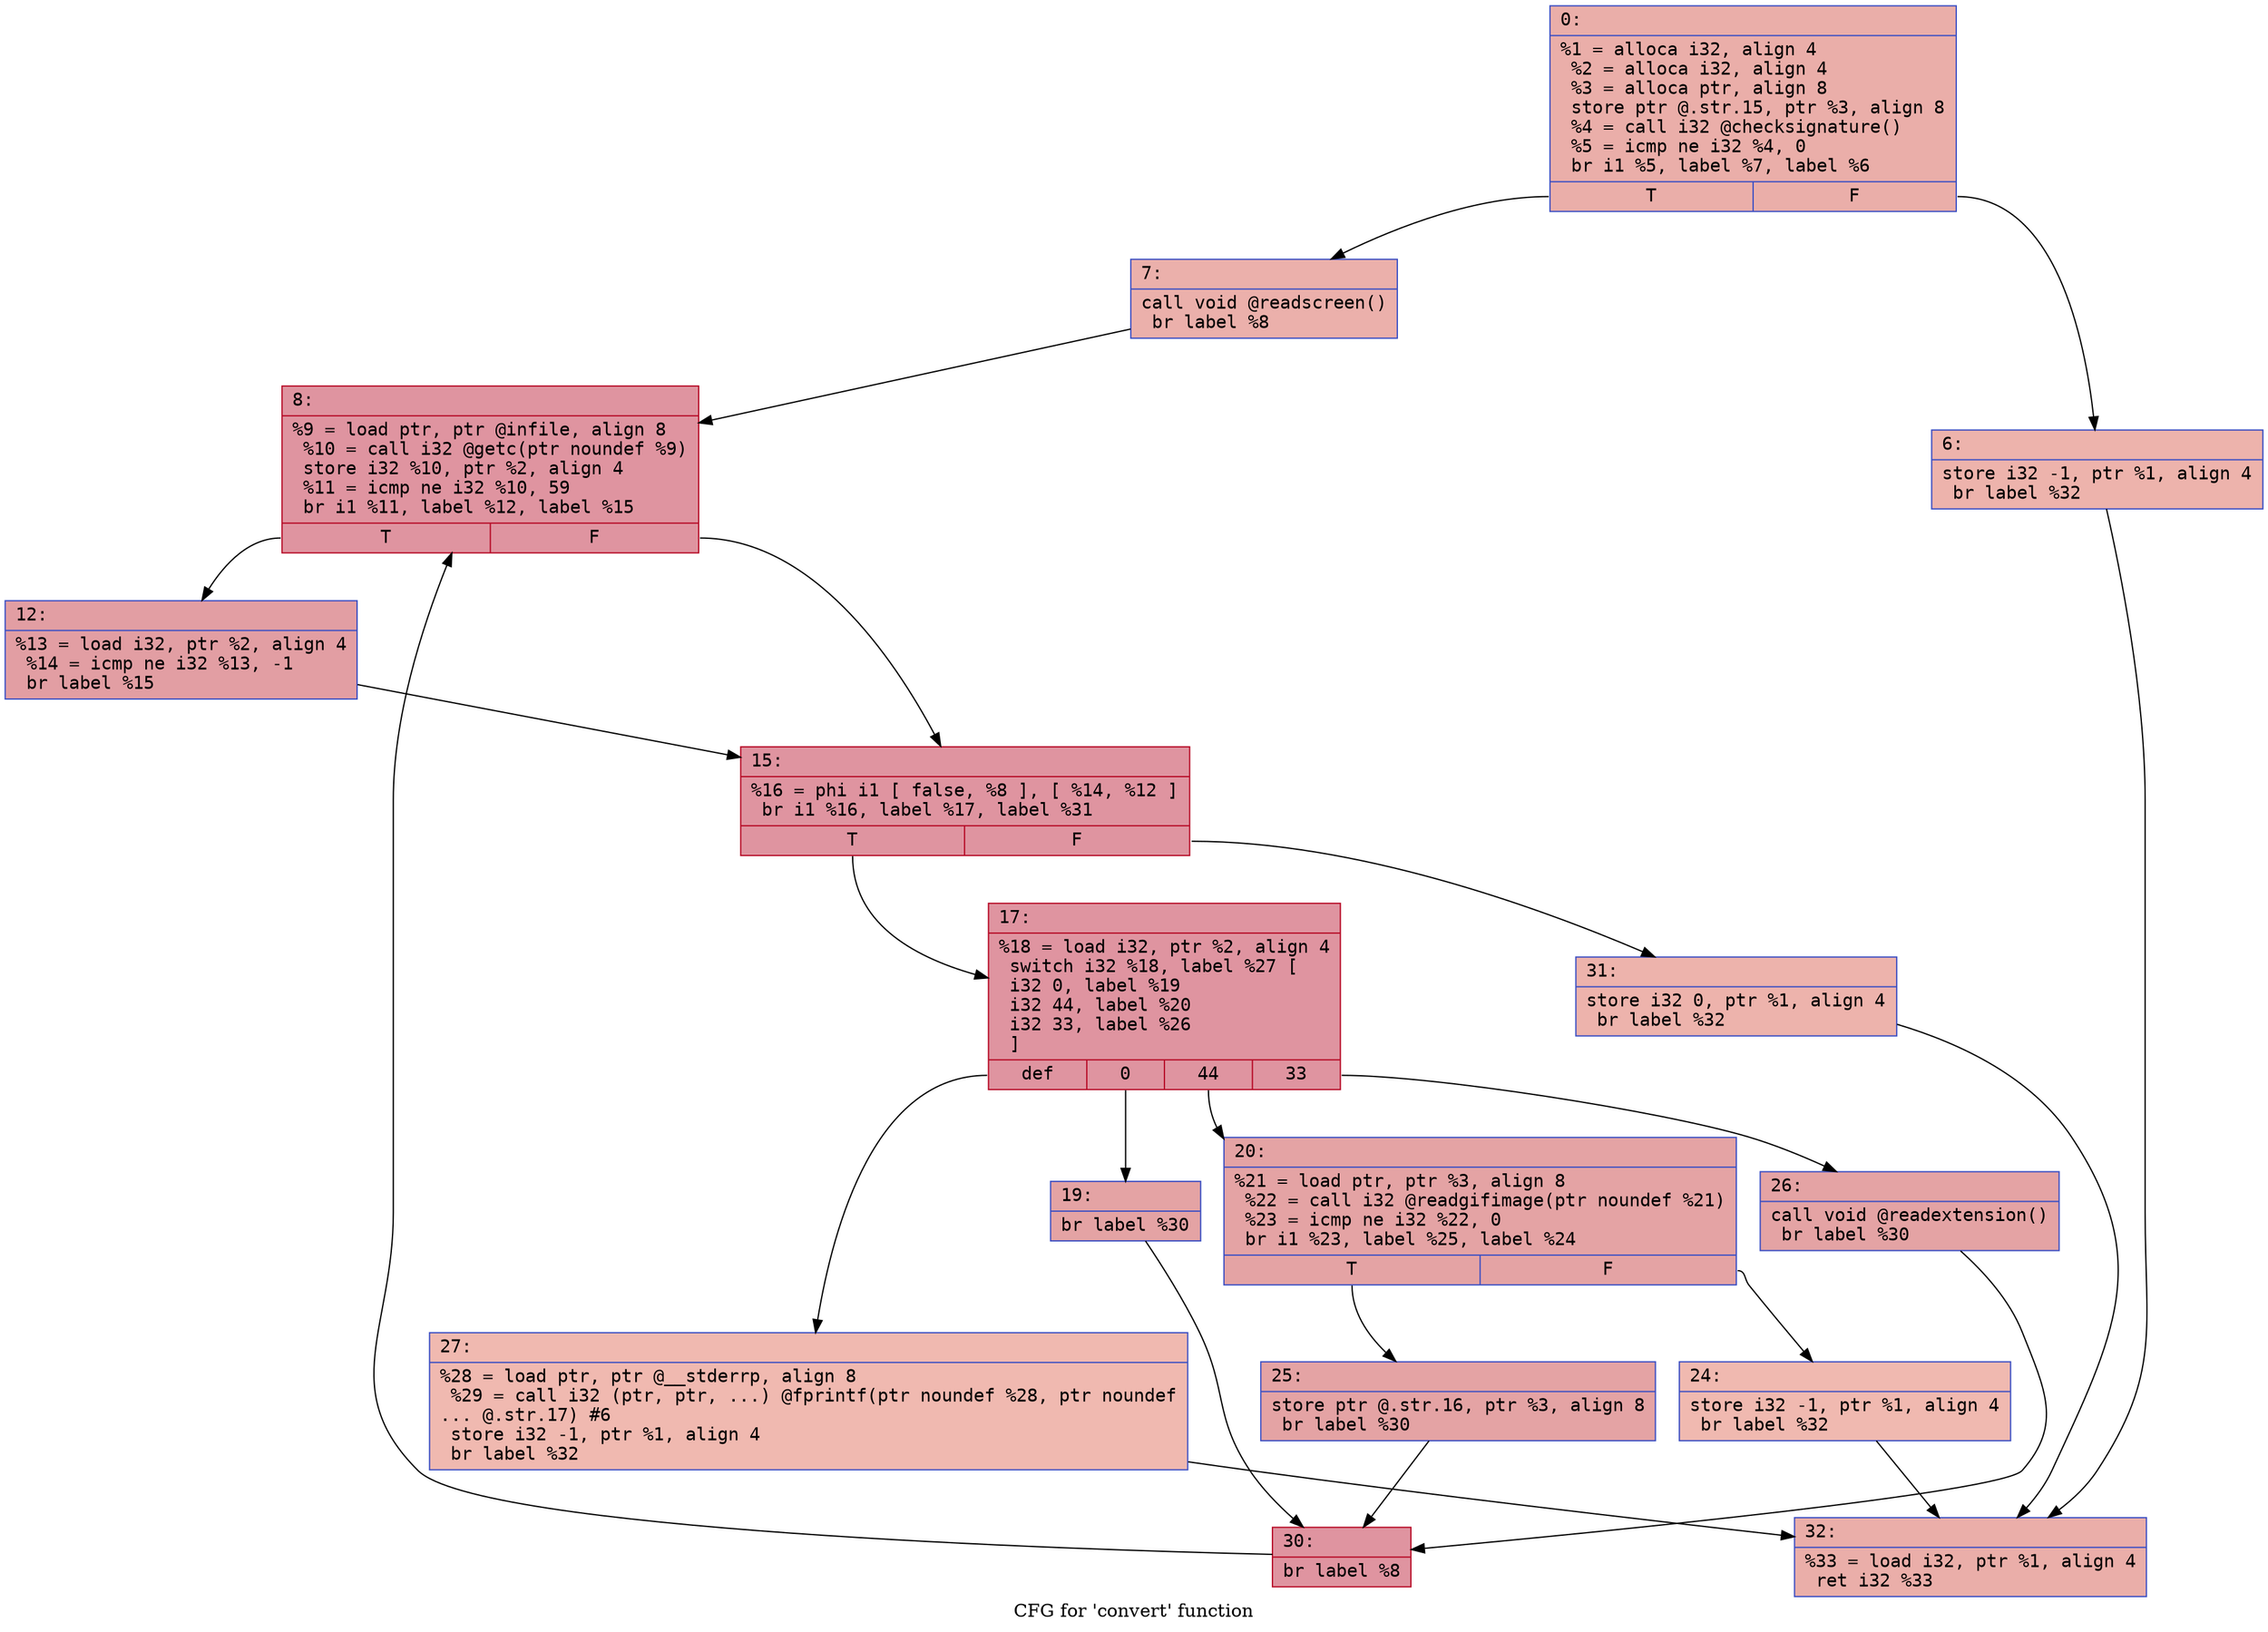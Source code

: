 digraph "CFG for 'convert' function" {
	label="CFG for 'convert' function";

	Node0x6000036333e0 [shape=record,color="#3d50c3ff", style=filled, fillcolor="#d0473d70" fontname="Courier",label="{0:\l|  %1 = alloca i32, align 4\l  %2 = alloca i32, align 4\l  %3 = alloca ptr, align 8\l  store ptr @.str.15, ptr %3, align 8\l  %4 = call i32 @checksignature()\l  %5 = icmp ne i32 %4, 0\l  br i1 %5, label %7, label %6\l|{<s0>T|<s1>F}}"];
	Node0x6000036333e0:s0 -> Node0x600003633480[tooltip="0 -> 7\nProbability 62.50%" ];
	Node0x6000036333e0:s1 -> Node0x600003633430[tooltip="0 -> 6\nProbability 37.50%" ];
	Node0x600003633430 [shape=record,color="#3d50c3ff", style=filled, fillcolor="#d6524470" fontname="Courier",label="{6:\l|  store i32 -1, ptr %1, align 4\l  br label %32\l}"];
	Node0x600003633430 -> Node0x600003633890[tooltip="6 -> 32\nProbability 100.00%" ];
	Node0x600003633480 [shape=record,color="#3d50c3ff", style=filled, fillcolor="#d24b4070" fontname="Courier",label="{7:\l|  call void @readscreen()\l  br label %8\l}"];
	Node0x600003633480 -> Node0x6000036334d0[tooltip="7 -> 8\nProbability 100.00%" ];
	Node0x6000036334d0 [shape=record,color="#b70d28ff", style=filled, fillcolor="#b70d2870" fontname="Courier",label="{8:\l|  %9 = load ptr, ptr @infile, align 8\l  %10 = call i32 @getc(ptr noundef %9)\l  store i32 %10, ptr %2, align 4\l  %11 = icmp ne i32 %10, 59\l  br i1 %11, label %12, label %15\l|{<s0>T|<s1>F}}"];
	Node0x6000036334d0:s0 -> Node0x600003633520[tooltip="8 -> 12\nProbability 50.00%" ];
	Node0x6000036334d0:s1 -> Node0x600003633570[tooltip="8 -> 15\nProbability 50.00%" ];
	Node0x600003633520 [shape=record,color="#3d50c3ff", style=filled, fillcolor="#be242e70" fontname="Courier",label="{12:\l|  %13 = load i32, ptr %2, align 4\l  %14 = icmp ne i32 %13, -1\l  br label %15\l}"];
	Node0x600003633520 -> Node0x600003633570[tooltip="12 -> 15\nProbability 100.00%" ];
	Node0x600003633570 [shape=record,color="#b70d28ff", style=filled, fillcolor="#b70d2870" fontname="Courier",label="{15:\l|  %16 = phi i1 [ false, %8 ], [ %14, %12 ]\l  br i1 %16, label %17, label %31\l|{<s0>T|<s1>F}}"];
	Node0x600003633570:s0 -> Node0x6000036335c0[tooltip="15 -> 17\nProbability 96.88%" ];
	Node0x600003633570:s1 -> Node0x600003633840[tooltip="15 -> 31\nProbability 3.12%" ];
	Node0x6000036335c0 [shape=record,color="#b70d28ff", style=filled, fillcolor="#b70d2870" fontname="Courier",label="{17:\l|  %18 = load i32, ptr %2, align 4\l  switch i32 %18, label %27 [\l    i32 0, label %19\l    i32 44, label %20\l    i32 33, label %26\l  ]\l|{<s0>def|<s1>0|<s2>44|<s3>33}}"];
	Node0x6000036335c0:s0 -> Node0x6000036337a0[tooltip="17 -> 27\nProbability 1.06%" ];
	Node0x6000036335c0:s1 -> Node0x600003633610[tooltip="17 -> 19\nProbability 32.98%" ];
	Node0x6000036335c0:s2 -> Node0x600003633660[tooltip="17 -> 20\nProbability 32.98%" ];
	Node0x6000036335c0:s3 -> Node0x600003633750[tooltip="17 -> 26\nProbability 32.98%" ];
	Node0x600003633610 [shape=record,color="#3d50c3ff", style=filled, fillcolor="#c32e3170" fontname="Courier",label="{19:\l|  br label %30\l}"];
	Node0x600003633610 -> Node0x6000036337f0[tooltip="19 -> 30\nProbability 100.00%" ];
	Node0x600003633660 [shape=record,color="#3d50c3ff", style=filled, fillcolor="#c32e3170" fontname="Courier",label="{20:\l|  %21 = load ptr, ptr %3, align 8\l  %22 = call i32 @readgifimage(ptr noundef %21)\l  %23 = icmp ne i32 %22, 0\l  br i1 %23, label %25, label %24\l|{<s0>T|<s1>F}}"];
	Node0x600003633660:s0 -> Node0x600003633700[tooltip="20 -> 25\nProbability 96.88%" ];
	Node0x600003633660:s1 -> Node0x6000036336b0[tooltip="20 -> 24\nProbability 3.12%" ];
	Node0x6000036336b0 [shape=record,color="#3d50c3ff", style=filled, fillcolor="#de614d70" fontname="Courier",label="{24:\l|  store i32 -1, ptr %1, align 4\l  br label %32\l}"];
	Node0x6000036336b0 -> Node0x600003633890[tooltip="24 -> 32\nProbability 100.00%" ];
	Node0x600003633700 [shape=record,color="#3d50c3ff", style=filled, fillcolor="#c32e3170" fontname="Courier",label="{25:\l|  store ptr @.str.16, ptr %3, align 8\l  br label %30\l}"];
	Node0x600003633700 -> Node0x6000036337f0[tooltip="25 -> 30\nProbability 100.00%" ];
	Node0x600003633750 [shape=record,color="#3d50c3ff", style=filled, fillcolor="#c32e3170" fontname="Courier",label="{26:\l|  call void @readextension()\l  br label %30\l}"];
	Node0x600003633750 -> Node0x6000036337f0[tooltip="26 -> 30\nProbability 100.00%" ];
	Node0x6000036337a0 [shape=record,color="#3d50c3ff", style=filled, fillcolor="#de614d70" fontname="Courier",label="{27:\l|  %28 = load ptr, ptr @__stderrp, align 8\l  %29 = call i32 (ptr, ptr, ...) @fprintf(ptr noundef %28, ptr noundef\l... @.str.17) #6\l  store i32 -1, ptr %1, align 4\l  br label %32\l}"];
	Node0x6000036337a0 -> Node0x600003633890[tooltip="27 -> 32\nProbability 100.00%" ];
	Node0x6000036337f0 [shape=record,color="#b70d28ff", style=filled, fillcolor="#b70d2870" fontname="Courier",label="{30:\l|  br label %8\l}"];
	Node0x6000036337f0 -> Node0x6000036334d0[tooltip="30 -> 8\nProbability 100.00%" ];
	Node0x600003633840 [shape=record,color="#3d50c3ff", style=filled, fillcolor="#d6524470" fontname="Courier",label="{31:\l|  store i32 0, ptr %1, align 4\l  br label %32\l}"];
	Node0x600003633840 -> Node0x600003633890[tooltip="31 -> 32\nProbability 100.00%" ];
	Node0x600003633890 [shape=record,color="#3d50c3ff", style=filled, fillcolor="#d0473d70" fontname="Courier",label="{32:\l|  %33 = load i32, ptr %1, align 4\l  ret i32 %33\l}"];
}
